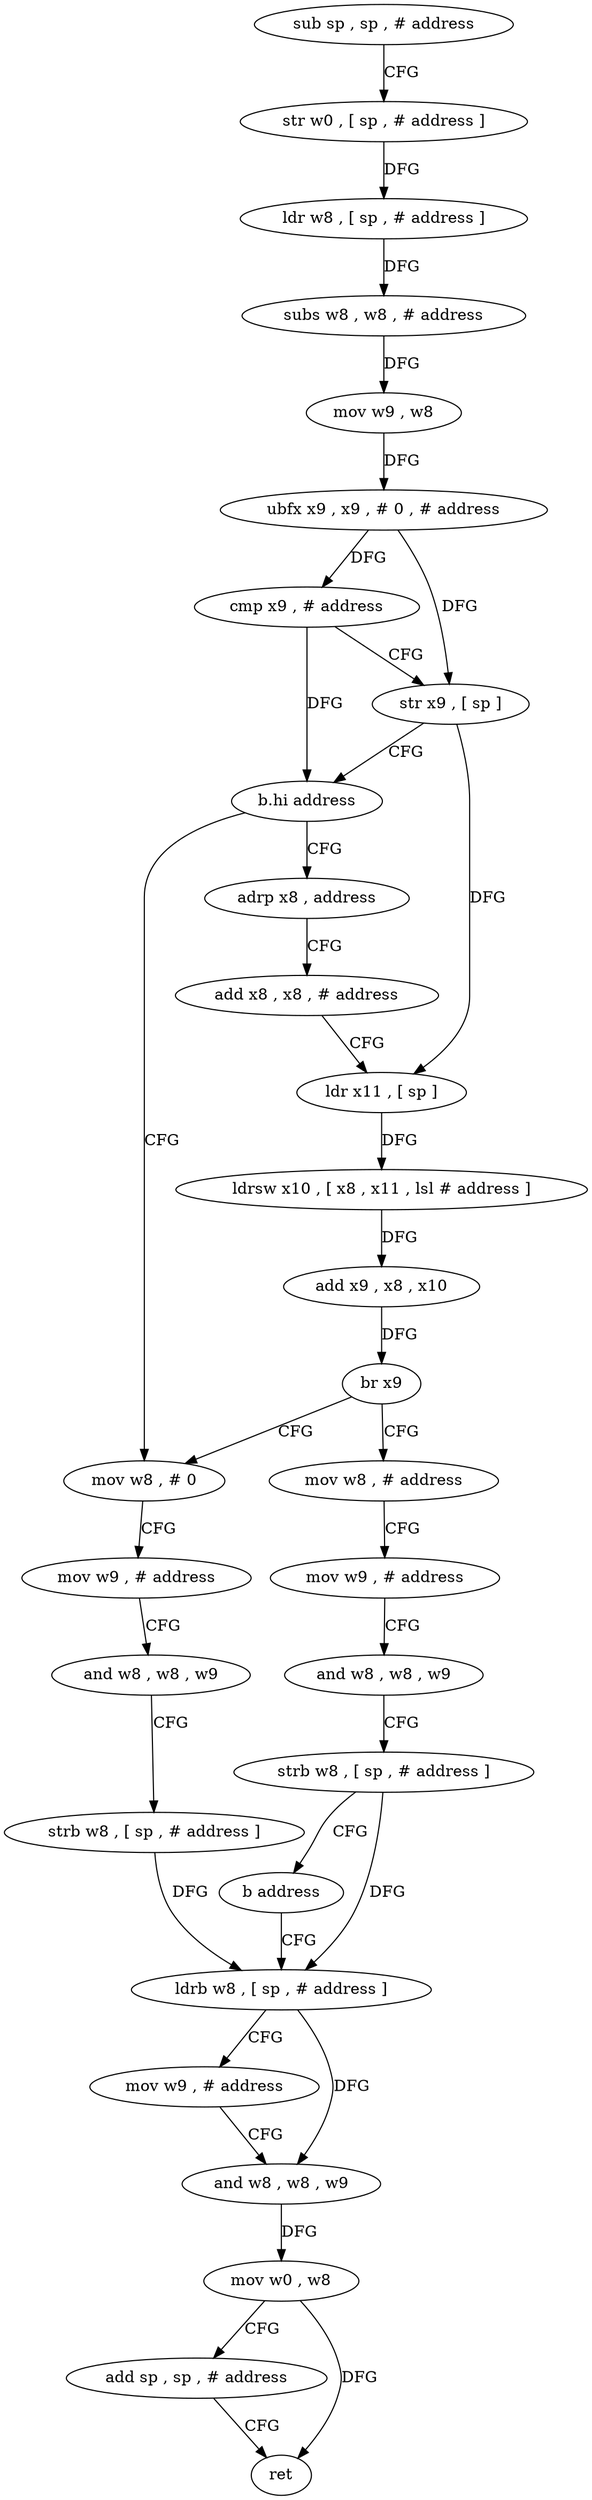 digraph "func" {
"4244448" [label = "sub sp , sp , # address" ]
"4244452" [label = "str w0 , [ sp , # address ]" ]
"4244456" [label = "ldr w8 , [ sp , # address ]" ]
"4244460" [label = "subs w8 , w8 , # address" ]
"4244464" [label = "mov w9 , w8" ]
"4244468" [label = "ubfx x9 , x9 , # 0 , # address" ]
"4244472" [label = "cmp x9 , # address" ]
"4244476" [label = "str x9 , [ sp ]" ]
"4244480" [label = "b.hi address" ]
"4244528" [label = "mov w8 , # 0" ]
"4244484" [label = "adrp x8 , address" ]
"4244532" [label = "mov w9 , # address" ]
"4244536" [label = "and w8 , w8 , w9" ]
"4244540" [label = "strb w8 , [ sp , # address ]" ]
"4244544" [label = "ldrb w8 , [ sp , # address ]" ]
"4244488" [label = "add x8 , x8 , # address" ]
"4244492" [label = "ldr x11 , [ sp ]" ]
"4244496" [label = "ldrsw x10 , [ x8 , x11 , lsl # address ]" ]
"4244500" [label = "add x9 , x8 , x10" ]
"4244504" [label = "br x9" ]
"4244508" [label = "mov w8 , # address" ]
"4244512" [label = "mov w9 , # address" ]
"4244516" [label = "and w8 , w8 , w9" ]
"4244520" [label = "strb w8 , [ sp , # address ]" ]
"4244524" [label = "b address" ]
"4244548" [label = "mov w9 , # address" ]
"4244552" [label = "and w8 , w8 , w9" ]
"4244556" [label = "mov w0 , w8" ]
"4244560" [label = "add sp , sp , # address" ]
"4244564" [label = "ret" ]
"4244448" -> "4244452" [ label = "CFG" ]
"4244452" -> "4244456" [ label = "DFG" ]
"4244456" -> "4244460" [ label = "DFG" ]
"4244460" -> "4244464" [ label = "DFG" ]
"4244464" -> "4244468" [ label = "DFG" ]
"4244468" -> "4244472" [ label = "DFG" ]
"4244468" -> "4244476" [ label = "DFG" ]
"4244472" -> "4244476" [ label = "CFG" ]
"4244472" -> "4244480" [ label = "DFG" ]
"4244476" -> "4244480" [ label = "CFG" ]
"4244476" -> "4244492" [ label = "DFG" ]
"4244480" -> "4244528" [ label = "CFG" ]
"4244480" -> "4244484" [ label = "CFG" ]
"4244528" -> "4244532" [ label = "CFG" ]
"4244484" -> "4244488" [ label = "CFG" ]
"4244532" -> "4244536" [ label = "CFG" ]
"4244536" -> "4244540" [ label = "CFG" ]
"4244540" -> "4244544" [ label = "DFG" ]
"4244544" -> "4244548" [ label = "CFG" ]
"4244544" -> "4244552" [ label = "DFG" ]
"4244488" -> "4244492" [ label = "CFG" ]
"4244492" -> "4244496" [ label = "DFG" ]
"4244496" -> "4244500" [ label = "DFG" ]
"4244500" -> "4244504" [ label = "DFG" ]
"4244504" -> "4244508" [ label = "CFG" ]
"4244504" -> "4244528" [ label = "CFG" ]
"4244508" -> "4244512" [ label = "CFG" ]
"4244512" -> "4244516" [ label = "CFG" ]
"4244516" -> "4244520" [ label = "CFG" ]
"4244520" -> "4244524" [ label = "CFG" ]
"4244520" -> "4244544" [ label = "DFG" ]
"4244524" -> "4244544" [ label = "CFG" ]
"4244548" -> "4244552" [ label = "CFG" ]
"4244552" -> "4244556" [ label = "DFG" ]
"4244556" -> "4244560" [ label = "CFG" ]
"4244556" -> "4244564" [ label = "DFG" ]
"4244560" -> "4244564" [ label = "CFG" ]
}
